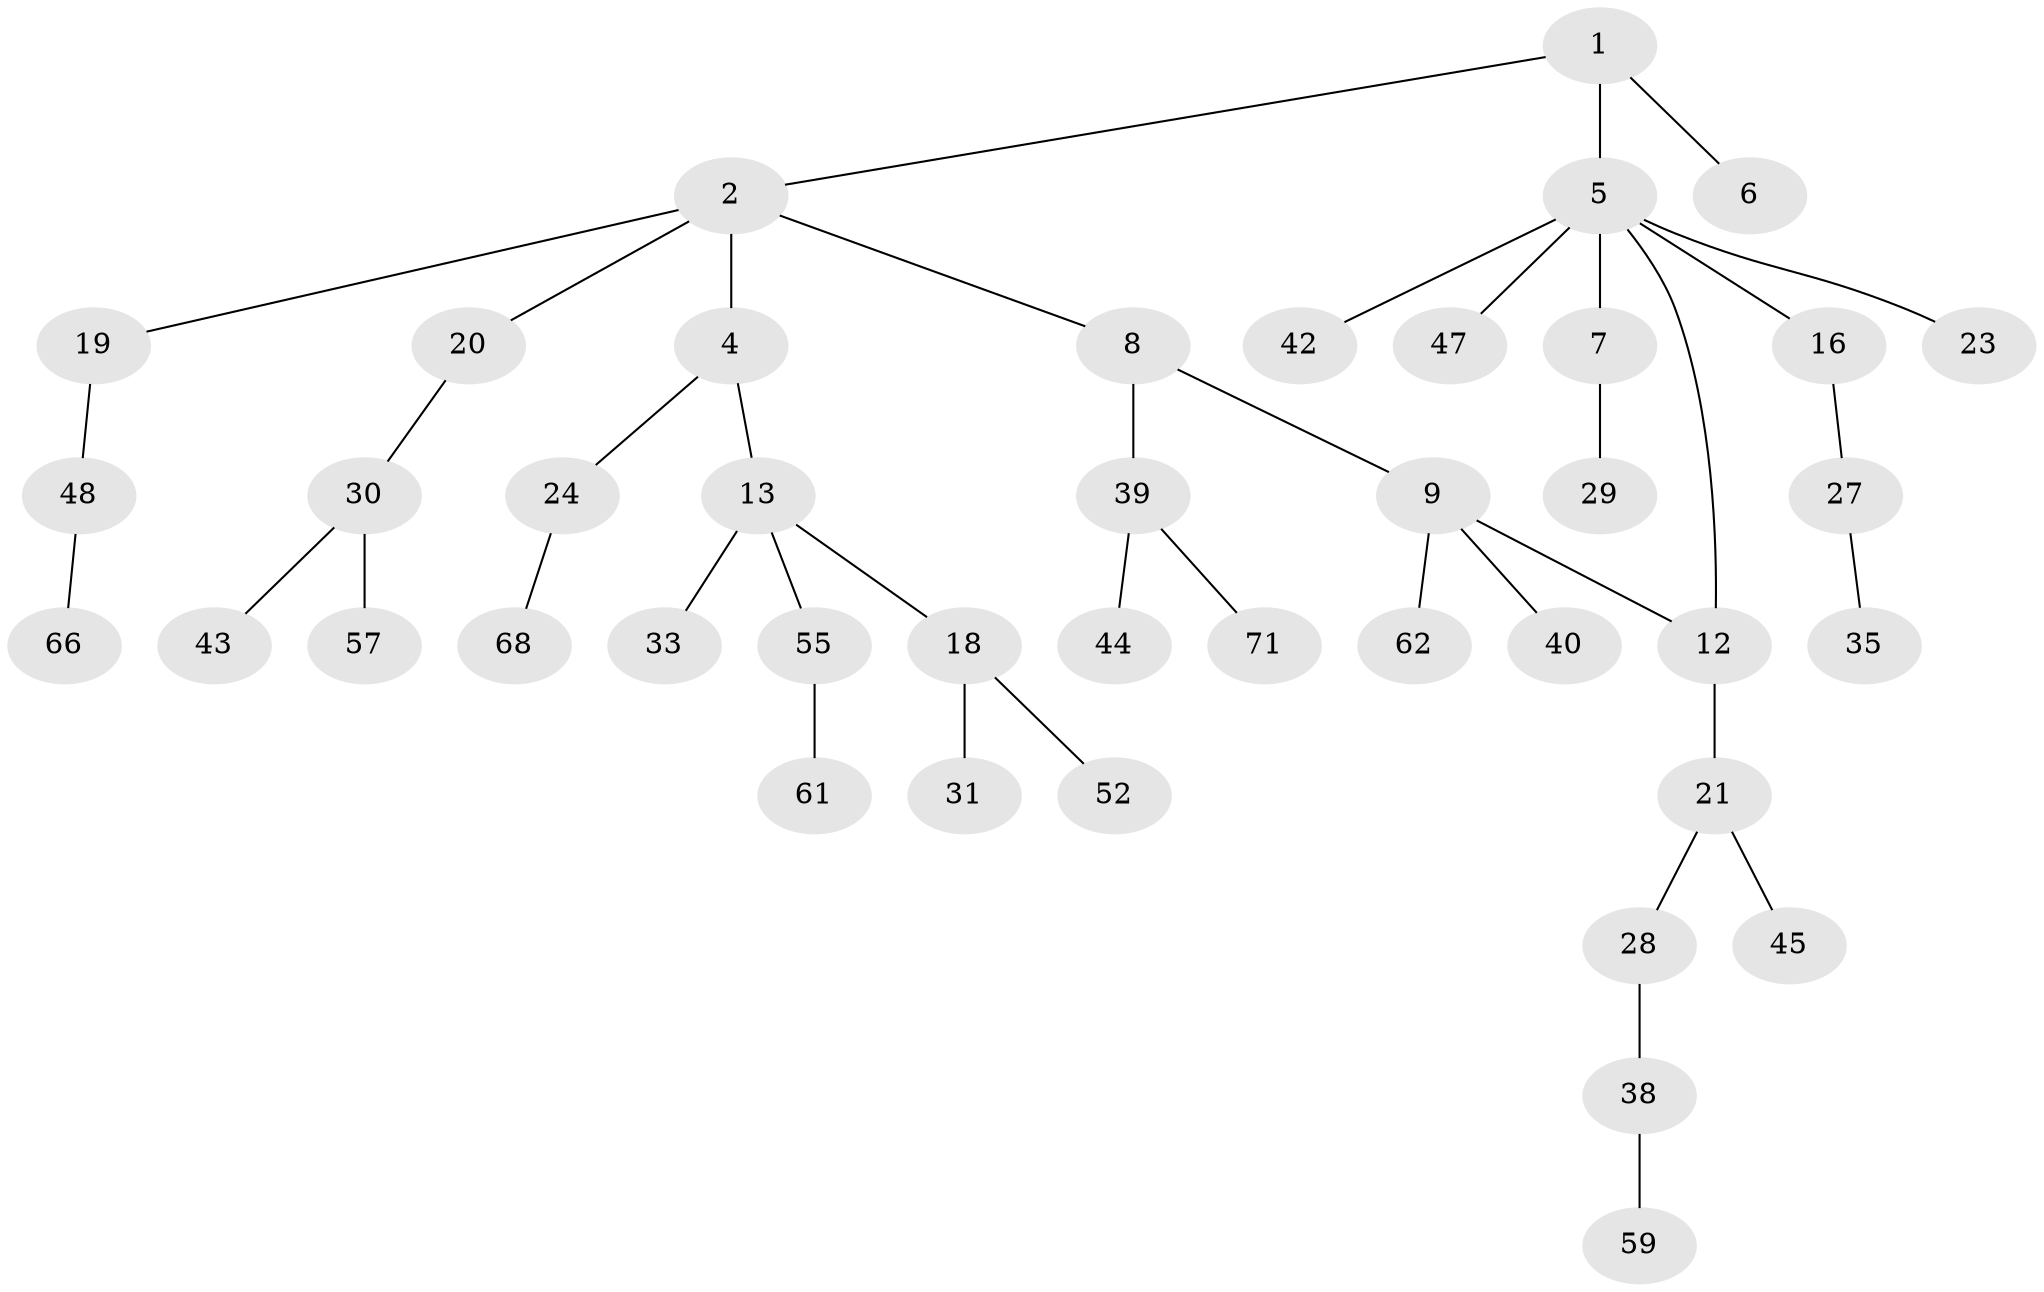 // Generated by graph-tools (version 1.1) at 2025/23/03/03/25 07:23:30]
// undirected, 42 vertices, 42 edges
graph export_dot {
graph [start="1"]
  node [color=gray90,style=filled];
  1 [super="+3"];
  2 [super="+15"];
  4 [super="+10"];
  5 [super="+11"];
  6 [super="+37"];
  7 [super="+14"];
  8 [super="+50"];
  9 [super="+17"];
  12 [super="+65"];
  13 [super="+26"];
  16 [super="+69"];
  18 [super="+25"];
  19 [super="+22"];
  20;
  21 [super="+36"];
  23;
  24 [super="+41"];
  27 [super="+34"];
  28 [super="+32"];
  29;
  30 [super="+56"];
  31;
  33;
  35 [super="+46"];
  38 [super="+54"];
  39 [super="+60"];
  40 [super="+49"];
  42 [super="+64"];
  43 [super="+51"];
  44 [super="+53"];
  45;
  47;
  48 [super="+58"];
  52 [super="+67"];
  55;
  57;
  59 [super="+70"];
  61;
  62 [super="+63"];
  66;
  68;
  71;
  1 -- 2;
  1 -- 5;
  1 -- 6;
  2 -- 4;
  2 -- 8;
  2 -- 19;
  2 -- 20;
  4 -- 13;
  4 -- 24;
  5 -- 7;
  5 -- 12;
  5 -- 23;
  5 -- 47;
  5 -- 16;
  5 -- 42;
  7 -- 29;
  8 -- 9;
  8 -- 39;
  9 -- 40;
  9 -- 12;
  9 -- 62;
  12 -- 21;
  13 -- 18;
  13 -- 33;
  13 -- 55;
  16 -- 27;
  18 -- 52;
  18 -- 31;
  19 -- 48;
  20 -- 30;
  21 -- 28;
  21 -- 45;
  24 -- 68;
  27 -- 35;
  28 -- 38;
  30 -- 43;
  30 -- 57;
  38 -- 59;
  39 -- 44;
  39 -- 71;
  48 -- 66;
  55 -- 61;
}
